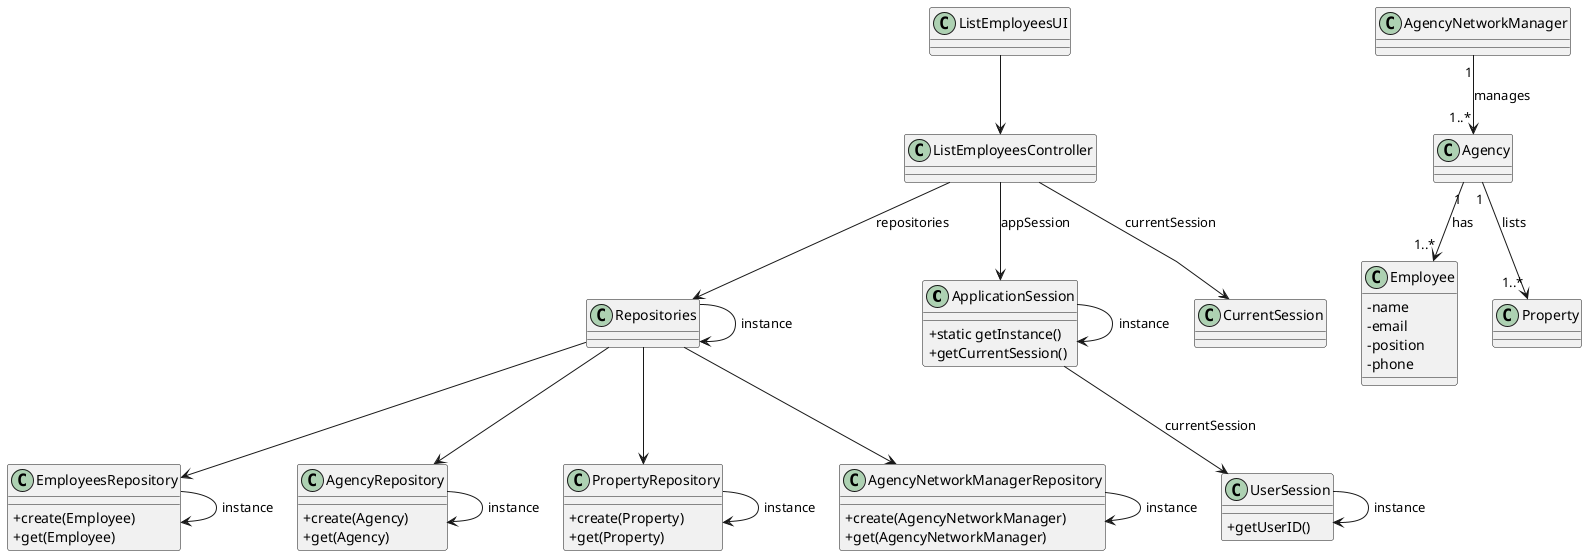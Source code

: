 @startuml
'skinparam monochrome true
skinparam packageStyle rectangle
skinparam shadowing false
skinparam linetype polyline
'skinparam linetype orto

skinparam classAttributeIconSize 0

'left to right direction

class ApplicationSession
{
    + static getInstance()
    + getCurrentSession()
}

class UserSession
{
    + getUserID()
}

class Employee {
    - name
    - email
    - position
    - phone
}

class AgencyNetworkManager{
}

class AgencyNetworkManagerRepository{
    + create(AgencyNetworkManager)
    + get(AgencyNetworkManager)
}

class AgencyRepository{
    + create(Agency)
    + get(Agency)
}

class PropertyRepository{
    + create(Property)
    + get(Property)
}

class EmployeesRepository{
    + create(Employee)
    + get(Employee)
}

class ListEmployeesUI{
}

class ListEmployeesController{
}

class Agency{
}

class Property{
}

AgencyNetworkManager "1" --> "1..*" Agency : manages
Agency "1" --> "1..*" Property : lists
Agency "1" --> "1..*" Employee : has

ListEmployeesUI -->  ListEmployeesController

Repositories -> Repositories : instance
ApplicationSession -> ApplicationSession : instance
ApplicationSession --> UserSession : currentSession
UserSession -> UserSession : instance

ListEmployeesController --> Repositories : repositories
Repositories --> EmployeesRepository
EmployeesRepository -> EmployeesRepository : instance
Repositories --> AgencyRepository
AgencyRepository -> AgencyRepository : instance
Repositories --> PropertyRepository
PropertyRepository -> PropertyRepository : instance
Repositories --> AgencyNetworkManagerRepository
AgencyNetworkManagerRepository -> AgencyNetworkManagerRepository : instance
ListEmployeesController --> ApplicationSession : appSession
ListEmployeesController --> CurrentSession : currentSession


@enduml

actor "AgencyNetworkManager" as Manager
participant ":ListEmployeesUI" as UI
participant ":ListEmployeesController" as CTRL
participant ":Repositories" as Repositories
participant "EmployeesRepository:\nEmployeesRepository" as EmployeesRepository
participant ":ApplicationSession" as _APP
participant "appSession\n:ApplicationSession" as APP
participant "currentSession\n:UserSession" as SESSAO
participant "AgencyRepository:\nAgencyRepository" as AgencyRepository
participant "PropertyRepository:\nPropertyRepository" as PropertyRepository
participant "AgencyNetworkManagerRepository:\nAgencyNetworkManagerRepository" as AgencyNetworkManagerRepository
